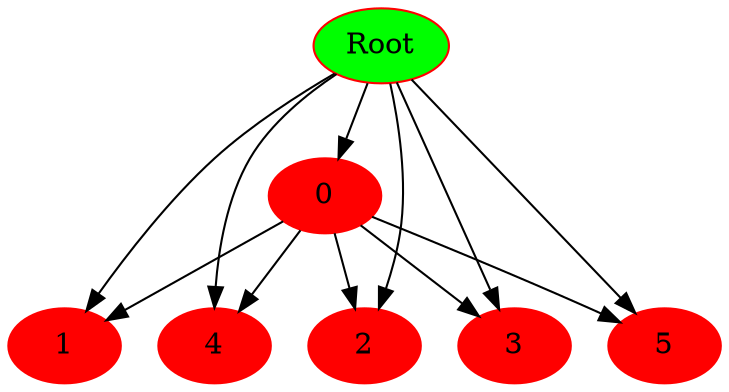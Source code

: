 digraph Dump {
node[color=red,fontsize=14, style=filled]
"0x56294123f800" [label = "Root" fillcolor=green]
"0x56294123f800" -> "0x56294123fd70"
"0x56294123f800" -> "0x56294123fe00"
"0x56294123f800" -> "0x56294123feb0"
"0x56294123f800" -> "0x56294123ff70"
"0x56294123f800" -> "0x562941240020"
"0x56294123f800" -> "0x562941240120"
"0x56294123fd70" [label = "0" ]
"0x56294123fd70" -> "0x56294123fe00"
"0x56294123fd70" -> "0x56294123feb0"
"0x56294123fd70" -> "0x56294123ff70"
"0x56294123fd70" -> "0x562941240020"
"0x56294123fd70" -> "0x562941240120"
"0x56294123fe00" [label = "1" ]
"0x56294123feb0" [label = "4" ]
"0x56294123ff70" [label = "2" ]
"0x562941240020" [label = "3" ]
"0x562941240120" [label = "5" ]
}
